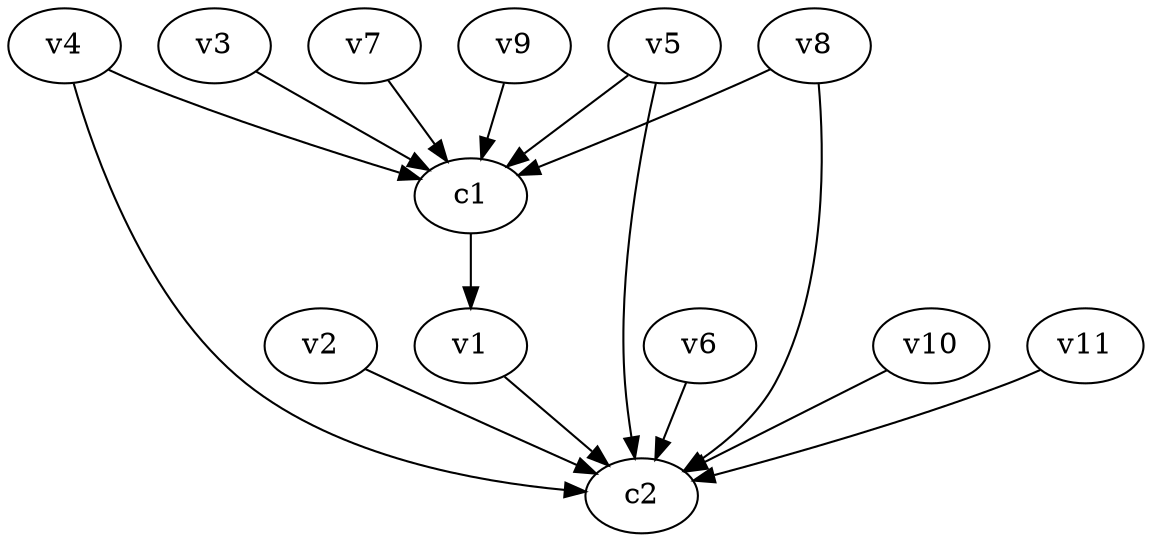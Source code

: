 strict digraph  {
c1;
c2;
v1;
v2;
v3;
v4;
v5;
v6;
v7;
v8;
v9;
v10;
v11;
c1 -> v1  [weight=1];
v1 -> c2  [weight=1];
v2 -> c2  [weight=1];
v3 -> c1  [weight=1];
v4 -> c2  [weight=1];
v4 -> c1  [weight=1];
v5 -> c2  [weight=1];
v5 -> c1  [weight=1];
v6 -> c2  [weight=1];
v7 -> c1  [weight=1];
v8 -> c1  [weight=1];
v8 -> c2  [weight=1];
v9 -> c1  [weight=1];
v10 -> c2  [weight=1];
v11 -> c2  [weight=1];
}
